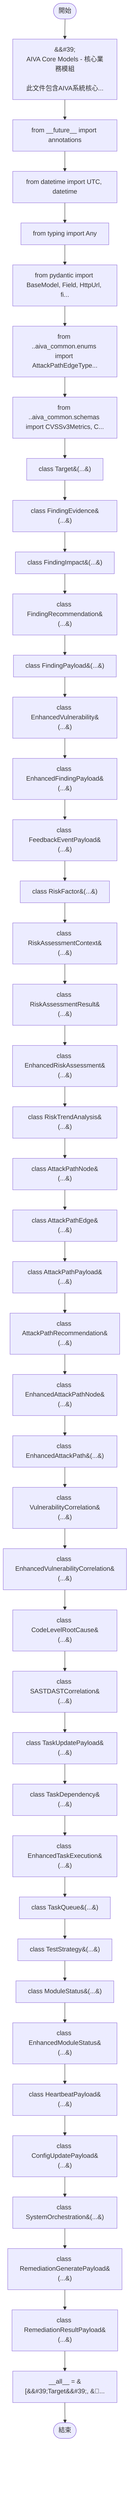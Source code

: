 flowchart TB
    n1([開始])
    n2([結束])
    n3[&amp;&#35;39;\nAIVA Core Models - 核心業務模組\n\n此文件包含AIVA系統核心...]
    n4[from __future__ import annotations]
    n5[from datetime import UTC, datetime]
    n6[from typing import Any]
    n7[from pydantic import BaseModel, Field, HttpUrl, fi...]
    n8[from ..aiva_common.enums import AttackPathEdgeType...]
    n9[from ..aiva_common.schemas import CVSSv3Metrics, C...]
    n10[class Target&#40;...&#41;]
    n11[class FindingEvidence&#40;...&#41;]
    n12[class FindingImpact&#40;...&#41;]
    n13[class FindingRecommendation&#40;...&#41;]
    n14[class FindingPayload&#40;...&#41;]
    n15[class EnhancedVulnerability&#40;...&#41;]
    n16[class EnhancedFindingPayload&#40;...&#41;]
    n17[class FeedbackEventPayload&#40;...&#41;]
    n18[class RiskFactor&#40;...&#41;]
    n19[class RiskAssessmentContext&#40;...&#41;]
    n20[class RiskAssessmentResult&#40;...&#41;]
    n21[class EnhancedRiskAssessment&#40;...&#41;]
    n22[class RiskTrendAnalysis&#40;...&#41;]
    n23[class AttackPathNode&#40;...&#41;]
    n24[class AttackPathEdge&#40;...&#41;]
    n25[class AttackPathPayload&#40;...&#41;]
    n26[class AttackPathRecommendation&#40;...&#41;]
    n27[class EnhancedAttackPathNode&#40;...&#41;]
    n28[class EnhancedAttackPath&#40;...&#41;]
    n29[class VulnerabilityCorrelation&#40;...&#41;]
    n30[class EnhancedVulnerabilityCorrelation&#40;...&#41;]
    n31[class CodeLevelRootCause&#40;...&#41;]
    n32[class SASTDASTCorrelation&#40;...&#41;]
    n33[class TaskUpdatePayload&#40;...&#41;]
    n34[class TaskDependency&#40;...&#41;]
    n35[class EnhancedTaskExecution&#40;...&#41;]
    n36[class TaskQueue&#40;...&#41;]
    n37[class TestStrategy&#40;...&#41;]
    n38[class ModuleStatus&#40;...&#41;]
    n39[class EnhancedModuleStatus&#40;...&#41;]
    n40[class HeartbeatPayload&#40;...&#41;]
    n41[class ConfigUpdatePayload&#40;...&#41;]
    n42[class SystemOrchestration&#40;...&#41;]
    n43[class RemediationGeneratePayload&#40;...&#41;]
    n44[class RemediationResultPayload&#40;...&#41;]
    n45[__all__ = &#91;&amp;&#35;39;Target&amp;&#35;39;, &amp;&#3...]
    n1 --> n3
    n3 --> n4
    n4 --> n5
    n5 --> n6
    n6 --> n7
    n7 --> n8
    n8 --> n9
    n9 --> n10
    n10 --> n11
    n11 --> n12
    n12 --> n13
    n13 --> n14
    n14 --> n15
    n15 --> n16
    n16 --> n17
    n17 --> n18
    n18 --> n19
    n19 --> n20
    n20 --> n21
    n21 --> n22
    n22 --> n23
    n23 --> n24
    n24 --> n25
    n25 --> n26
    n26 --> n27
    n27 --> n28
    n28 --> n29
    n29 --> n30
    n30 --> n31
    n31 --> n32
    n32 --> n33
    n33 --> n34
    n34 --> n35
    n35 --> n36
    n36 --> n37
    n37 --> n38
    n38 --> n39
    n39 --> n40
    n40 --> n41
    n41 --> n42
    n42 --> n43
    n43 --> n44
    n44 --> n45
    n45 --> n2